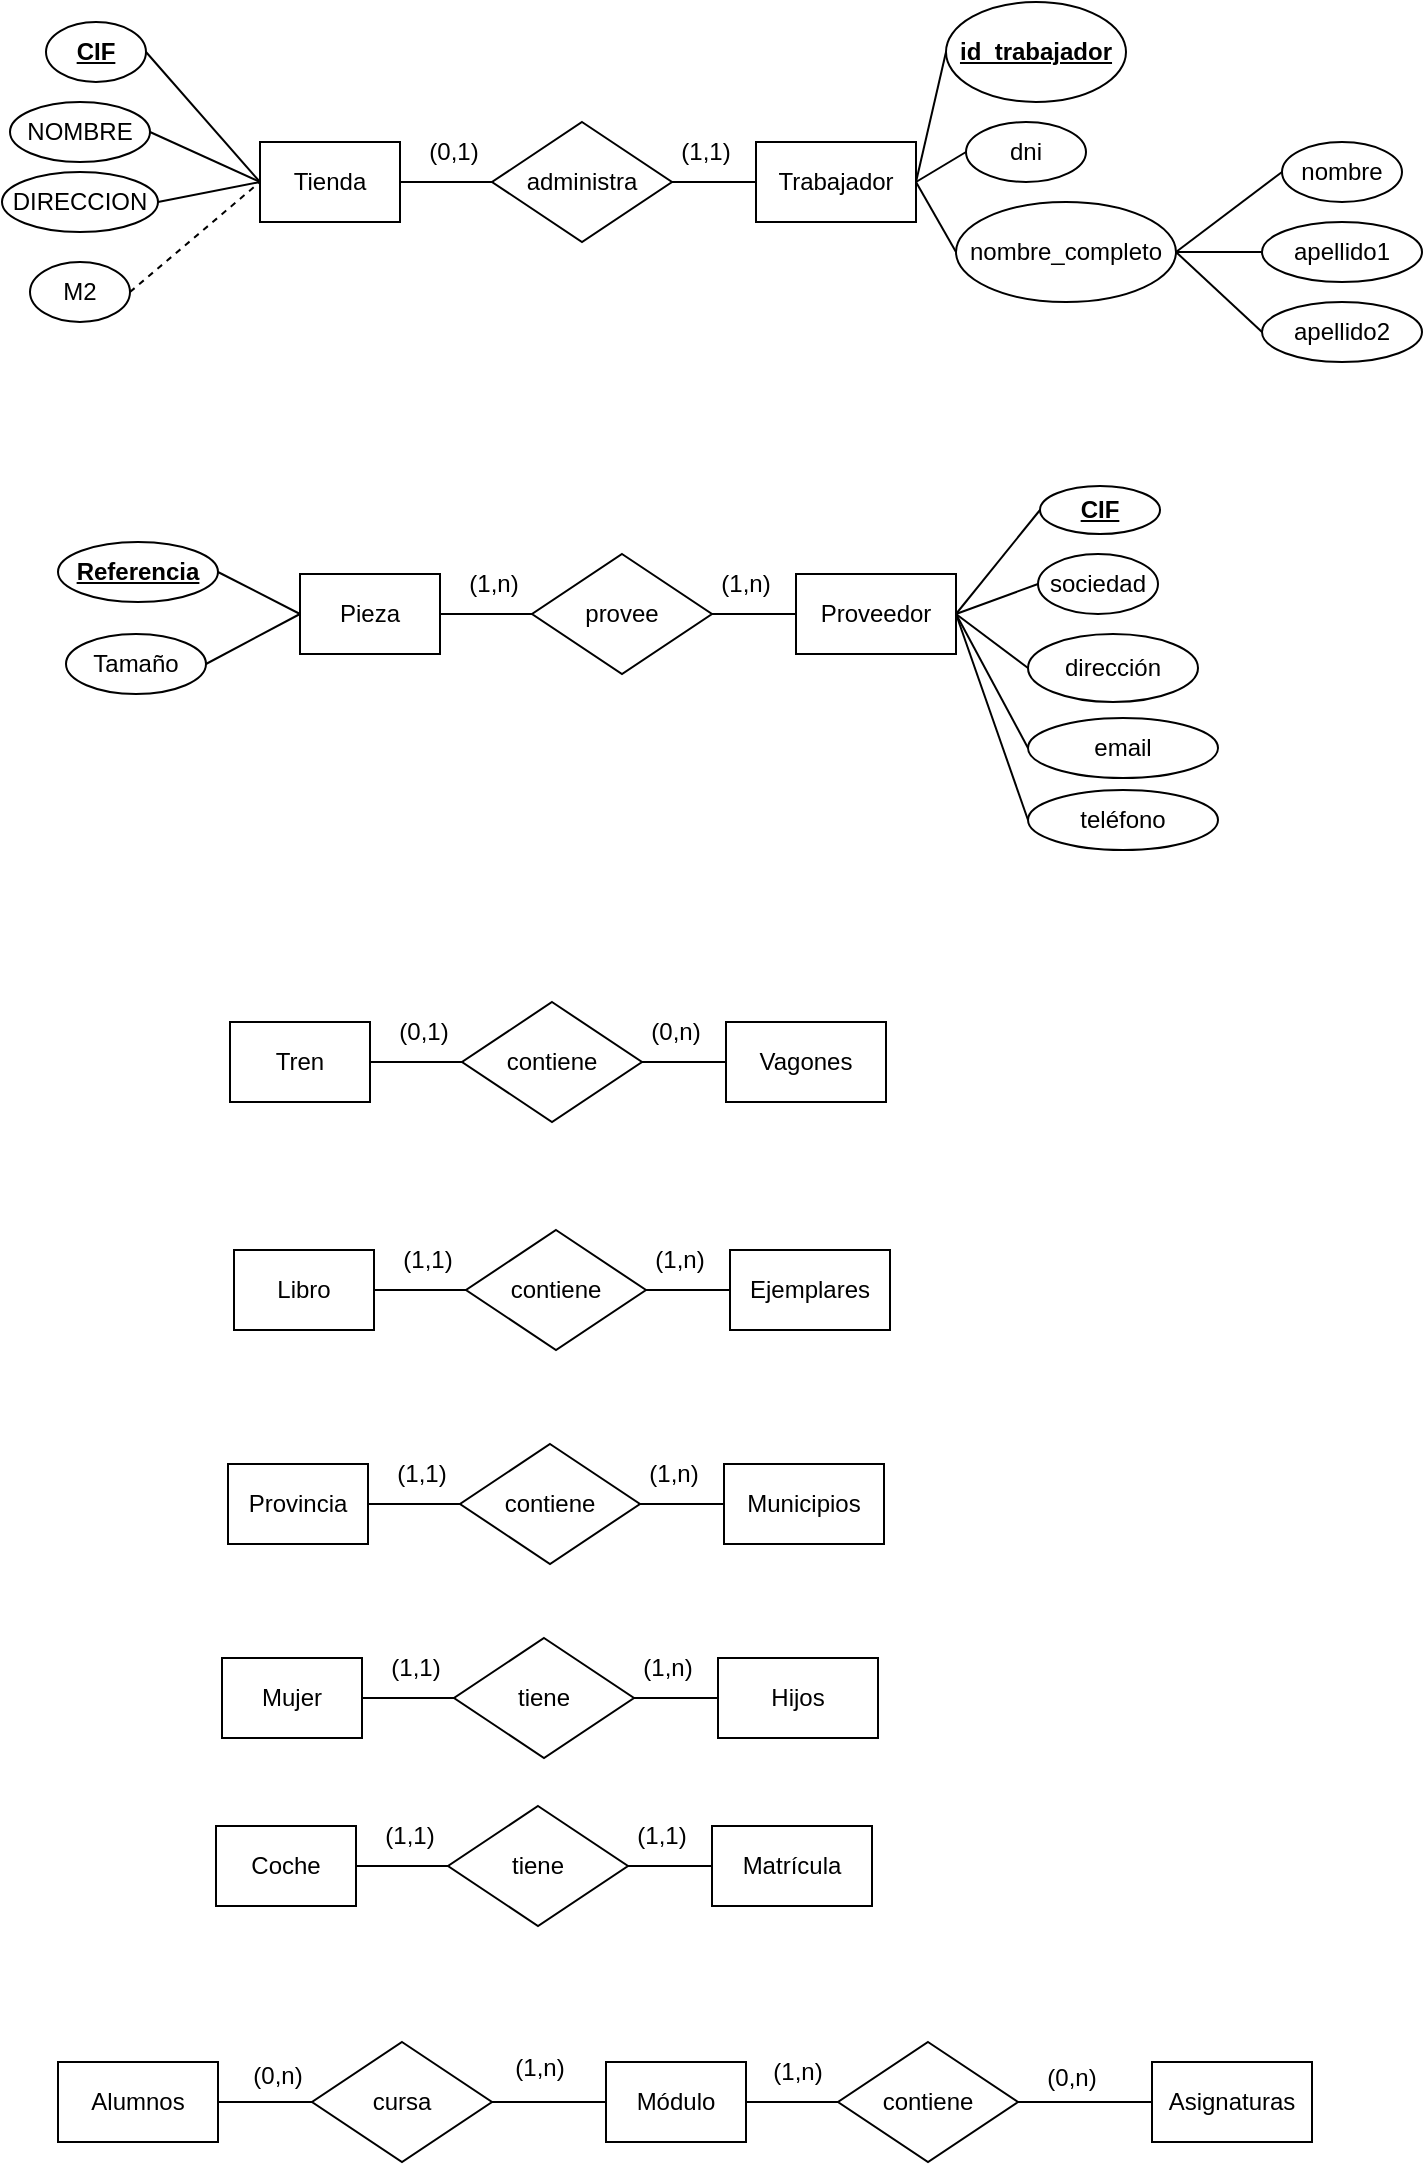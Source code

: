 <mxfile version="22.0.0" type="device">
  <diagram id="R2lEEEUBdFMjLlhIrx00" name="Page-1">
    <mxGraphModel dx="1114" dy="578" grid="1" gridSize="10" guides="1" tooltips="1" connect="1" arrows="1" fold="1" page="1" pageScale="1" pageWidth="850" pageHeight="1100" math="0" shadow="0" extFonts="Permanent Marker^https://fonts.googleapis.com/css?family=Permanent+Marker">
      <root>
        <mxCell id="0" />
        <mxCell id="1" parent="0" />
        <mxCell id="JfhGCYUX_9xSstBpgS0c-1" value="Tienda" style="rounded=0;whiteSpace=wrap;html=1;" parent="1" vertex="1">
          <mxGeometry x="177" y="140" width="70" height="40" as="geometry" />
        </mxCell>
        <mxCell id="JfhGCYUX_9xSstBpgS0c-2" value="Trabajador" style="rounded=0;whiteSpace=wrap;html=1;" parent="1" vertex="1">
          <mxGeometry x="425" y="140" width="80" height="40" as="geometry" />
        </mxCell>
        <mxCell id="JfhGCYUX_9xSstBpgS0c-3" value="administra" style="rhombus;whiteSpace=wrap;html=1;" parent="1" vertex="1">
          <mxGeometry x="293" y="130" width="90" height="60" as="geometry" />
        </mxCell>
        <mxCell id="JfhGCYUX_9xSstBpgS0c-4" value="&lt;u&gt;&lt;b&gt;id_trabajador&lt;/b&gt;&lt;/u&gt;" style="ellipse;whiteSpace=wrap;html=1;" parent="1" vertex="1">
          <mxGeometry x="520" y="70" width="90" height="50" as="geometry" />
        </mxCell>
        <mxCell id="JfhGCYUX_9xSstBpgS0c-5" value="dni" style="ellipse;whiteSpace=wrap;html=1;" parent="1" vertex="1">
          <mxGeometry x="530" y="130" width="60" height="30" as="geometry" />
        </mxCell>
        <mxCell id="JfhGCYUX_9xSstBpgS0c-6" value="nombre_completo" style="ellipse;whiteSpace=wrap;html=1;" parent="1" vertex="1">
          <mxGeometry x="525" y="170" width="110" height="50" as="geometry" />
        </mxCell>
        <mxCell id="JfhGCYUX_9xSstBpgS0c-7" value="nombre" style="ellipse;whiteSpace=wrap;html=1;" parent="1" vertex="1">
          <mxGeometry x="688" y="140" width="60" height="30" as="geometry" />
        </mxCell>
        <mxCell id="JfhGCYUX_9xSstBpgS0c-9" value="apellido1" style="ellipse;whiteSpace=wrap;html=1;" parent="1" vertex="1">
          <mxGeometry x="678" y="180" width="80" height="30" as="geometry" />
        </mxCell>
        <mxCell id="JfhGCYUX_9xSstBpgS0c-10" value="apellido2" style="ellipse;whiteSpace=wrap;html=1;" parent="1" vertex="1">
          <mxGeometry x="678" y="220" width="80" height="30" as="geometry" />
        </mxCell>
        <mxCell id="JfhGCYUX_9xSstBpgS0c-12" value="" style="endArrow=none;html=1;rounded=0;entryX=1;entryY=0.5;entryDx=0;entryDy=0;exitX=0;exitY=0.5;exitDx=0;exitDy=0;" parent="1" source="JfhGCYUX_9xSstBpgS0c-7" target="JfhGCYUX_9xSstBpgS0c-6" edge="1">
          <mxGeometry width="50" height="50" relative="1" as="geometry">
            <mxPoint x="575" y="330" as="sourcePoint" />
            <mxPoint x="625" y="280" as="targetPoint" />
          </mxGeometry>
        </mxCell>
        <mxCell id="JfhGCYUX_9xSstBpgS0c-13" value="" style="endArrow=none;html=1;rounded=0;entryX=1;entryY=0.5;entryDx=0;entryDy=0;exitX=0;exitY=0.5;exitDx=0;exitDy=0;" parent="1" source="JfhGCYUX_9xSstBpgS0c-9" target="JfhGCYUX_9xSstBpgS0c-6" edge="1">
          <mxGeometry width="50" height="50" relative="1" as="geometry">
            <mxPoint x="663" y="157" as="sourcePoint" />
            <mxPoint x="625" y="205" as="targetPoint" />
          </mxGeometry>
        </mxCell>
        <mxCell id="JfhGCYUX_9xSstBpgS0c-14" value="" style="endArrow=none;html=1;rounded=0;exitX=0;exitY=0.5;exitDx=0;exitDy=0;entryX=1;entryY=0.5;entryDx=0;entryDy=0;" parent="1" source="JfhGCYUX_9xSstBpgS0c-10" target="JfhGCYUX_9xSstBpgS0c-6" edge="1">
          <mxGeometry width="50" height="50" relative="1" as="geometry">
            <mxPoint x="673" y="167" as="sourcePoint" />
            <mxPoint x="615" y="200" as="targetPoint" />
          </mxGeometry>
        </mxCell>
        <mxCell id="JfhGCYUX_9xSstBpgS0c-15" value="" style="endArrow=none;html=1;rounded=0;exitX=1;exitY=0.5;exitDx=0;exitDy=0;entryX=0;entryY=0.5;entryDx=0;entryDy=0;" parent="1" source="JfhGCYUX_9xSstBpgS0c-2" target="JfhGCYUX_9xSstBpgS0c-4" edge="1">
          <mxGeometry width="50" height="50" relative="1" as="geometry">
            <mxPoint x="575" y="330" as="sourcePoint" />
            <mxPoint x="625" y="280" as="targetPoint" />
          </mxGeometry>
        </mxCell>
        <mxCell id="JfhGCYUX_9xSstBpgS0c-16" value="" style="endArrow=none;html=1;rounded=0;entryX=1;entryY=0.5;entryDx=0;entryDy=0;exitX=0;exitY=0.5;exitDx=0;exitDy=0;" parent="1" source="JfhGCYUX_9xSstBpgS0c-5" target="JfhGCYUX_9xSstBpgS0c-2" edge="1">
          <mxGeometry width="50" height="50" relative="1" as="geometry">
            <mxPoint x="683" y="177" as="sourcePoint" />
            <mxPoint x="645" y="225" as="targetPoint" />
          </mxGeometry>
        </mxCell>
        <mxCell id="JfhGCYUX_9xSstBpgS0c-17" value="" style="endArrow=none;html=1;rounded=0;entryX=1;entryY=0.5;entryDx=0;entryDy=0;exitX=0;exitY=0.5;exitDx=0;exitDy=0;" parent="1" source="JfhGCYUX_9xSstBpgS0c-6" target="JfhGCYUX_9xSstBpgS0c-2" edge="1">
          <mxGeometry width="50" height="50" relative="1" as="geometry">
            <mxPoint x="693" y="187" as="sourcePoint" />
            <mxPoint x="655" y="235" as="targetPoint" />
          </mxGeometry>
        </mxCell>
        <mxCell id="JfhGCYUX_9xSstBpgS0c-18" value="" style="endArrow=none;html=1;rounded=0;exitX=1;exitY=0.5;exitDx=0;exitDy=0;" parent="1" source="JfhGCYUX_9xSstBpgS0c-3" target="JfhGCYUX_9xSstBpgS0c-2" edge="1">
          <mxGeometry width="50" height="50" relative="1" as="geometry">
            <mxPoint x="575" y="330" as="sourcePoint" />
            <mxPoint x="625" y="280" as="targetPoint" />
          </mxGeometry>
        </mxCell>
        <mxCell id="JfhGCYUX_9xSstBpgS0c-19" value="" style="endArrow=none;html=1;rounded=0;entryX=1;entryY=0.5;entryDx=0;entryDy=0;exitX=0;exitY=0.5;exitDx=0;exitDy=0;" parent="1" source="JfhGCYUX_9xSstBpgS0c-3" target="JfhGCYUX_9xSstBpgS0c-1" edge="1">
          <mxGeometry width="50" height="50" relative="1" as="geometry">
            <mxPoint x="290" y="160" as="sourcePoint" />
            <mxPoint x="665" y="245" as="targetPoint" />
          </mxGeometry>
        </mxCell>
        <mxCell id="JfhGCYUX_9xSstBpgS0c-20" value="&lt;u&gt;&lt;b&gt;CIF&lt;/b&gt;&lt;/u&gt;" style="ellipse;whiteSpace=wrap;html=1;" parent="1" vertex="1">
          <mxGeometry x="70" y="80" width="50" height="30" as="geometry" />
        </mxCell>
        <mxCell id="JfhGCYUX_9xSstBpgS0c-21" value="NOMBRE" style="ellipse;whiteSpace=wrap;html=1;" parent="1" vertex="1">
          <mxGeometry x="52" y="120" width="70" height="30" as="geometry" />
        </mxCell>
        <mxCell id="JfhGCYUX_9xSstBpgS0c-22" value="DIRECCION" style="ellipse;whiteSpace=wrap;html=1;" parent="1" vertex="1">
          <mxGeometry x="48" y="155" width="78" height="30" as="geometry" />
        </mxCell>
        <mxCell id="JfhGCYUX_9xSstBpgS0c-23" value="M2" style="ellipse;whiteSpace=wrap;html=1;" parent="1" vertex="1">
          <mxGeometry x="62" y="200" width="50" height="30" as="geometry" />
        </mxCell>
        <mxCell id="JfhGCYUX_9xSstBpgS0c-24" value="" style="endArrow=none;html=1;rounded=0;entryX=1;entryY=0.5;entryDx=0;entryDy=0;exitX=0;exitY=0.5;exitDx=0;exitDy=0;" parent="1" source="JfhGCYUX_9xSstBpgS0c-1" target="JfhGCYUX_9xSstBpgS0c-20" edge="1">
          <mxGeometry width="50" height="50" relative="1" as="geometry">
            <mxPoint x="303" y="170" as="sourcePoint" />
            <mxPoint x="257" y="170" as="targetPoint" />
          </mxGeometry>
        </mxCell>
        <mxCell id="JfhGCYUX_9xSstBpgS0c-25" value="" style="endArrow=none;html=1;rounded=0;entryX=1;entryY=0.5;entryDx=0;entryDy=0;exitX=0;exitY=0.5;exitDx=0;exitDy=0;" parent="1" source="JfhGCYUX_9xSstBpgS0c-1" target="JfhGCYUX_9xSstBpgS0c-21" edge="1">
          <mxGeometry width="50" height="50" relative="1" as="geometry">
            <mxPoint x="150" y="190" as="sourcePoint" />
            <mxPoint x="130" y="105" as="targetPoint" />
          </mxGeometry>
        </mxCell>
        <mxCell id="JfhGCYUX_9xSstBpgS0c-26" value="" style="endArrow=none;html=1;rounded=0;entryX=1;entryY=0.5;entryDx=0;entryDy=0;exitX=0;exitY=0.5;exitDx=0;exitDy=0;" parent="1" source="JfhGCYUX_9xSstBpgS0c-1" target="JfhGCYUX_9xSstBpgS0c-22" edge="1">
          <mxGeometry width="50" height="50" relative="1" as="geometry">
            <mxPoint x="187" y="170" as="sourcePoint" />
            <mxPoint x="132" y="145" as="targetPoint" />
          </mxGeometry>
        </mxCell>
        <mxCell id="JfhGCYUX_9xSstBpgS0c-28" value="(1,1)" style="text;html=1;strokeColor=none;fillColor=none;align=center;verticalAlign=middle;whiteSpace=wrap;rounded=0;" parent="1" vertex="1">
          <mxGeometry x="370" y="130" width="60" height="30" as="geometry" />
        </mxCell>
        <mxCell id="JfhGCYUX_9xSstBpgS0c-29" value="(0,1)" style="text;html=1;strokeColor=none;fillColor=none;align=center;verticalAlign=middle;whiteSpace=wrap;rounded=0;" parent="1" vertex="1">
          <mxGeometry x="244" y="130" width="60" height="30" as="geometry" />
        </mxCell>
        <mxCell id="JfhGCYUX_9xSstBpgS0c-30" value="" style="endArrow=none;dashed=1;html=1;rounded=0;exitX=1;exitY=0.5;exitDx=0;exitDy=0;entryX=0;entryY=0.5;entryDx=0;entryDy=0;" parent="1" source="JfhGCYUX_9xSstBpgS0c-23" target="JfhGCYUX_9xSstBpgS0c-1" edge="1">
          <mxGeometry width="50" height="50" relative="1" as="geometry">
            <mxPoint x="400" y="330" as="sourcePoint" />
            <mxPoint x="450" y="280" as="targetPoint" />
          </mxGeometry>
        </mxCell>
        <mxCell id="JfhGCYUX_9xSstBpgS0c-83" value="Pieza" style="rounded=0;whiteSpace=wrap;html=1;" parent="1" vertex="1">
          <mxGeometry x="197" y="356" width="70" height="40" as="geometry" />
        </mxCell>
        <mxCell id="JfhGCYUX_9xSstBpgS0c-84" value="Proveedor" style="rounded=0;whiteSpace=wrap;html=1;" parent="1" vertex="1">
          <mxGeometry x="445" y="356" width="80" height="40" as="geometry" />
        </mxCell>
        <mxCell id="JfhGCYUX_9xSstBpgS0c-85" value="provee" style="rhombus;whiteSpace=wrap;html=1;" parent="1" vertex="1">
          <mxGeometry x="313" y="346" width="90" height="60" as="geometry" />
        </mxCell>
        <mxCell id="JfhGCYUX_9xSstBpgS0c-86" value="&lt;u&gt;&lt;b&gt;CIF&lt;/b&gt;&lt;/u&gt;" style="ellipse;whiteSpace=wrap;html=1;" parent="1" vertex="1">
          <mxGeometry x="567" y="312" width="60" height="24" as="geometry" />
        </mxCell>
        <mxCell id="JfhGCYUX_9xSstBpgS0c-87" value="sociedad" style="ellipse;whiteSpace=wrap;html=1;" parent="1" vertex="1">
          <mxGeometry x="566" y="346" width="60" height="30" as="geometry" />
        </mxCell>
        <mxCell id="JfhGCYUX_9xSstBpgS0c-88" value="dirección" style="ellipse;whiteSpace=wrap;html=1;" parent="1" vertex="1">
          <mxGeometry x="561" y="386" width="85" height="34" as="geometry" />
        </mxCell>
        <mxCell id="JfhGCYUX_9xSstBpgS0c-95" value="" style="endArrow=none;html=1;rounded=0;exitX=1;exitY=0.5;exitDx=0;exitDy=0;entryX=0;entryY=0.5;entryDx=0;entryDy=0;" parent="1" source="JfhGCYUX_9xSstBpgS0c-84" target="JfhGCYUX_9xSstBpgS0c-86" edge="1">
          <mxGeometry width="50" height="50" relative="1" as="geometry">
            <mxPoint x="595" y="546" as="sourcePoint" />
            <mxPoint x="645" y="496" as="targetPoint" />
          </mxGeometry>
        </mxCell>
        <mxCell id="JfhGCYUX_9xSstBpgS0c-96" value="" style="endArrow=none;html=1;rounded=0;entryX=1;entryY=0.5;entryDx=0;entryDy=0;exitX=0;exitY=0.5;exitDx=0;exitDy=0;" parent="1" source="JfhGCYUX_9xSstBpgS0c-87" target="JfhGCYUX_9xSstBpgS0c-84" edge="1">
          <mxGeometry width="50" height="50" relative="1" as="geometry">
            <mxPoint x="703" y="393" as="sourcePoint" />
            <mxPoint x="665" y="441" as="targetPoint" />
          </mxGeometry>
        </mxCell>
        <mxCell id="JfhGCYUX_9xSstBpgS0c-97" value="" style="endArrow=none;html=1;rounded=0;entryX=1;entryY=0.5;entryDx=0;entryDy=0;exitX=0;exitY=0.5;exitDx=0;exitDy=0;" parent="1" source="JfhGCYUX_9xSstBpgS0c-88" target="JfhGCYUX_9xSstBpgS0c-84" edge="1">
          <mxGeometry width="50" height="50" relative="1" as="geometry">
            <mxPoint x="713" y="403" as="sourcePoint" />
            <mxPoint x="675" y="451" as="targetPoint" />
          </mxGeometry>
        </mxCell>
        <mxCell id="JfhGCYUX_9xSstBpgS0c-98" value="" style="endArrow=none;html=1;rounded=0;exitX=1;exitY=0.5;exitDx=0;exitDy=0;" parent="1" source="JfhGCYUX_9xSstBpgS0c-85" target="JfhGCYUX_9xSstBpgS0c-84" edge="1">
          <mxGeometry width="50" height="50" relative="1" as="geometry">
            <mxPoint x="595" y="546" as="sourcePoint" />
            <mxPoint x="645" y="496" as="targetPoint" />
          </mxGeometry>
        </mxCell>
        <mxCell id="JfhGCYUX_9xSstBpgS0c-99" value="" style="endArrow=none;html=1;rounded=0;entryX=1;entryY=0.5;entryDx=0;entryDy=0;exitX=0;exitY=0.5;exitDx=0;exitDy=0;" parent="1" source="JfhGCYUX_9xSstBpgS0c-85" target="JfhGCYUX_9xSstBpgS0c-83" edge="1">
          <mxGeometry width="50" height="50" relative="1" as="geometry">
            <mxPoint x="310" y="376" as="sourcePoint" />
            <mxPoint x="685" y="461" as="targetPoint" />
          </mxGeometry>
        </mxCell>
        <mxCell id="JfhGCYUX_9xSstBpgS0c-100" value="&lt;u&gt;&lt;b&gt;Referencia&lt;/b&gt;&lt;/u&gt;" style="ellipse;whiteSpace=wrap;html=1;" parent="1" vertex="1">
          <mxGeometry x="76" y="340" width="80" height="30" as="geometry" />
        </mxCell>
        <mxCell id="JfhGCYUX_9xSstBpgS0c-101" value="Tamaño" style="ellipse;whiteSpace=wrap;html=1;" parent="1" vertex="1">
          <mxGeometry x="80" y="386" width="70" height="30" as="geometry" />
        </mxCell>
        <mxCell id="JfhGCYUX_9xSstBpgS0c-104" value="" style="endArrow=none;html=1;rounded=0;entryX=1;entryY=0.5;entryDx=0;entryDy=0;exitX=0;exitY=0.5;exitDx=0;exitDy=0;" parent="1" source="JfhGCYUX_9xSstBpgS0c-83" target="JfhGCYUX_9xSstBpgS0c-100" edge="1">
          <mxGeometry width="50" height="50" relative="1" as="geometry">
            <mxPoint x="323" y="386" as="sourcePoint" />
            <mxPoint x="277" y="386" as="targetPoint" />
          </mxGeometry>
        </mxCell>
        <mxCell id="JfhGCYUX_9xSstBpgS0c-105" value="" style="endArrow=none;html=1;rounded=0;entryX=1;entryY=0.5;entryDx=0;entryDy=0;exitX=0;exitY=0.5;exitDx=0;exitDy=0;" parent="1" source="JfhGCYUX_9xSstBpgS0c-83" target="JfhGCYUX_9xSstBpgS0c-101" edge="1">
          <mxGeometry width="50" height="50" relative="1" as="geometry">
            <mxPoint x="170" y="406" as="sourcePoint" />
            <mxPoint x="150" y="321" as="targetPoint" />
          </mxGeometry>
        </mxCell>
        <mxCell id="JfhGCYUX_9xSstBpgS0c-107" value="(1,n)" style="text;html=1;strokeColor=none;fillColor=none;align=center;verticalAlign=middle;whiteSpace=wrap;rounded=0;" parent="1" vertex="1">
          <mxGeometry x="390" y="346" width="60" height="30" as="geometry" />
        </mxCell>
        <mxCell id="JfhGCYUX_9xSstBpgS0c-108" value="(1,n)" style="text;html=1;strokeColor=none;fillColor=none;align=center;verticalAlign=middle;whiteSpace=wrap;rounded=0;" parent="1" vertex="1">
          <mxGeometry x="264" y="346" width="60" height="30" as="geometry" />
        </mxCell>
        <mxCell id="JfhGCYUX_9xSstBpgS0c-110" value="email" style="ellipse;whiteSpace=wrap;html=1;" parent="1" vertex="1">
          <mxGeometry x="561" y="428" width="95" height="30" as="geometry" />
        </mxCell>
        <mxCell id="JfhGCYUX_9xSstBpgS0c-111" value="teléfono" style="ellipse;whiteSpace=wrap;html=1;" parent="1" vertex="1">
          <mxGeometry x="561" y="464" width="95" height="30" as="geometry" />
        </mxCell>
        <mxCell id="JfhGCYUX_9xSstBpgS0c-112" value="" style="endArrow=none;html=1;rounded=0;entryX=1;entryY=0.5;entryDx=0;entryDy=0;exitX=0;exitY=0.5;exitDx=0;exitDy=0;" parent="1" source="JfhGCYUX_9xSstBpgS0c-110" target="JfhGCYUX_9xSstBpgS0c-84" edge="1">
          <mxGeometry width="50" height="50" relative="1" as="geometry">
            <mxPoint x="555" y="421" as="sourcePoint" />
            <mxPoint x="535" y="386" as="targetPoint" />
          </mxGeometry>
        </mxCell>
        <mxCell id="JfhGCYUX_9xSstBpgS0c-114" value="" style="endArrow=none;html=1;rounded=0;entryX=1;entryY=0.5;entryDx=0;entryDy=0;exitX=0;exitY=0.5;exitDx=0;exitDy=0;" parent="1" source="JfhGCYUX_9xSstBpgS0c-111" target="JfhGCYUX_9xSstBpgS0c-84" edge="1">
          <mxGeometry width="50" height="50" relative="1" as="geometry">
            <mxPoint x="555" y="485" as="sourcePoint" />
            <mxPoint x="535" y="386" as="targetPoint" />
          </mxGeometry>
        </mxCell>
        <mxCell id="JfhGCYUX_9xSstBpgS0c-117" value="Tren" style="rounded=0;whiteSpace=wrap;html=1;" parent="1" vertex="1">
          <mxGeometry x="162" y="580" width="70" height="40" as="geometry" />
        </mxCell>
        <mxCell id="JfhGCYUX_9xSstBpgS0c-118" value="Vagones" style="rounded=0;whiteSpace=wrap;html=1;" parent="1" vertex="1">
          <mxGeometry x="410" y="580" width="80" height="40" as="geometry" />
        </mxCell>
        <mxCell id="JfhGCYUX_9xSstBpgS0c-119" value="contiene" style="rhombus;whiteSpace=wrap;html=1;" parent="1" vertex="1">
          <mxGeometry x="278" y="570" width="90" height="60" as="geometry" />
        </mxCell>
        <mxCell id="JfhGCYUX_9xSstBpgS0c-126" value="" style="endArrow=none;html=1;rounded=0;exitX=1;exitY=0.5;exitDx=0;exitDy=0;" parent="1" source="JfhGCYUX_9xSstBpgS0c-119" target="JfhGCYUX_9xSstBpgS0c-118" edge="1">
          <mxGeometry width="50" height="50" relative="1" as="geometry">
            <mxPoint x="560" y="770" as="sourcePoint" />
            <mxPoint x="610" y="720" as="targetPoint" />
          </mxGeometry>
        </mxCell>
        <mxCell id="JfhGCYUX_9xSstBpgS0c-127" value="" style="endArrow=none;html=1;rounded=0;entryX=1;entryY=0.5;entryDx=0;entryDy=0;exitX=0;exitY=0.5;exitDx=0;exitDy=0;" parent="1" source="JfhGCYUX_9xSstBpgS0c-119" target="JfhGCYUX_9xSstBpgS0c-117" edge="1">
          <mxGeometry width="50" height="50" relative="1" as="geometry">
            <mxPoint x="275" y="600" as="sourcePoint" />
            <mxPoint x="650" y="685" as="targetPoint" />
          </mxGeometry>
        </mxCell>
        <mxCell id="JfhGCYUX_9xSstBpgS0c-132" value="(0,n)" style="text;html=1;strokeColor=none;fillColor=none;align=center;verticalAlign=middle;whiteSpace=wrap;rounded=0;" parent="1" vertex="1">
          <mxGeometry x="355" y="570" width="60" height="30" as="geometry" />
        </mxCell>
        <mxCell id="JfhGCYUX_9xSstBpgS0c-133" value="(0,1)" style="text;html=1;strokeColor=none;fillColor=none;align=center;verticalAlign=middle;whiteSpace=wrap;rounded=0;" parent="1" vertex="1">
          <mxGeometry x="229" y="570" width="60" height="30" as="geometry" />
        </mxCell>
        <mxCell id="JfhGCYUX_9xSstBpgS0c-145" value="Libro" style="rounded=0;whiteSpace=wrap;html=1;" parent="1" vertex="1">
          <mxGeometry x="164" y="694" width="70" height="40" as="geometry" />
        </mxCell>
        <mxCell id="JfhGCYUX_9xSstBpgS0c-146" value="Ejemplares" style="rounded=0;whiteSpace=wrap;html=1;" parent="1" vertex="1">
          <mxGeometry x="412" y="694" width="80" height="40" as="geometry" />
        </mxCell>
        <mxCell id="JfhGCYUX_9xSstBpgS0c-147" value="contiene" style="rhombus;whiteSpace=wrap;html=1;" parent="1" vertex="1">
          <mxGeometry x="280" y="684" width="90" height="60" as="geometry" />
        </mxCell>
        <mxCell id="JfhGCYUX_9xSstBpgS0c-148" value="" style="endArrow=none;html=1;rounded=0;exitX=1;exitY=0.5;exitDx=0;exitDy=0;" parent="1" source="JfhGCYUX_9xSstBpgS0c-147" target="JfhGCYUX_9xSstBpgS0c-146" edge="1">
          <mxGeometry width="50" height="50" relative="1" as="geometry">
            <mxPoint x="562" y="884" as="sourcePoint" />
            <mxPoint x="612" y="834" as="targetPoint" />
          </mxGeometry>
        </mxCell>
        <mxCell id="JfhGCYUX_9xSstBpgS0c-149" value="" style="endArrow=none;html=1;rounded=0;entryX=1;entryY=0.5;entryDx=0;entryDy=0;exitX=0;exitY=0.5;exitDx=0;exitDy=0;" parent="1" source="JfhGCYUX_9xSstBpgS0c-147" target="JfhGCYUX_9xSstBpgS0c-145" edge="1">
          <mxGeometry width="50" height="50" relative="1" as="geometry">
            <mxPoint x="277" y="714" as="sourcePoint" />
            <mxPoint x="652" y="799" as="targetPoint" />
          </mxGeometry>
        </mxCell>
        <mxCell id="JfhGCYUX_9xSstBpgS0c-150" value="(1,n)" style="text;html=1;strokeColor=none;fillColor=none;align=center;verticalAlign=middle;whiteSpace=wrap;rounded=0;" parent="1" vertex="1">
          <mxGeometry x="357" y="684" width="60" height="30" as="geometry" />
        </mxCell>
        <mxCell id="JfhGCYUX_9xSstBpgS0c-151" value="(1,1)" style="text;html=1;strokeColor=none;fillColor=none;align=center;verticalAlign=middle;whiteSpace=wrap;rounded=0;" parent="1" vertex="1">
          <mxGeometry x="231" y="684" width="60" height="30" as="geometry" />
        </mxCell>
        <mxCell id="JfhGCYUX_9xSstBpgS0c-152" value="Provincia" style="rounded=0;whiteSpace=wrap;html=1;" parent="1" vertex="1">
          <mxGeometry x="161" y="801" width="70" height="40" as="geometry" />
        </mxCell>
        <mxCell id="JfhGCYUX_9xSstBpgS0c-153" value="Municipios" style="rounded=0;whiteSpace=wrap;html=1;" parent="1" vertex="1">
          <mxGeometry x="409" y="801" width="80" height="40" as="geometry" />
        </mxCell>
        <mxCell id="JfhGCYUX_9xSstBpgS0c-154" value="contiene" style="rhombus;whiteSpace=wrap;html=1;" parent="1" vertex="1">
          <mxGeometry x="277" y="791" width="90" height="60" as="geometry" />
        </mxCell>
        <mxCell id="JfhGCYUX_9xSstBpgS0c-155" value="" style="endArrow=none;html=1;rounded=0;exitX=1;exitY=0.5;exitDx=0;exitDy=0;" parent="1" source="JfhGCYUX_9xSstBpgS0c-154" target="JfhGCYUX_9xSstBpgS0c-153" edge="1">
          <mxGeometry width="50" height="50" relative="1" as="geometry">
            <mxPoint x="559" y="991" as="sourcePoint" />
            <mxPoint x="609" y="941" as="targetPoint" />
          </mxGeometry>
        </mxCell>
        <mxCell id="JfhGCYUX_9xSstBpgS0c-156" value="" style="endArrow=none;html=1;rounded=0;entryX=1;entryY=0.5;entryDx=0;entryDy=0;exitX=0;exitY=0.5;exitDx=0;exitDy=0;" parent="1" source="JfhGCYUX_9xSstBpgS0c-154" target="JfhGCYUX_9xSstBpgS0c-152" edge="1">
          <mxGeometry width="50" height="50" relative="1" as="geometry">
            <mxPoint x="274" y="821" as="sourcePoint" />
            <mxPoint x="649" y="906" as="targetPoint" />
          </mxGeometry>
        </mxCell>
        <mxCell id="JfhGCYUX_9xSstBpgS0c-157" value="(1,n)" style="text;html=1;strokeColor=none;fillColor=none;align=center;verticalAlign=middle;whiteSpace=wrap;rounded=0;" parent="1" vertex="1">
          <mxGeometry x="354" y="791" width="60" height="30" as="geometry" />
        </mxCell>
        <mxCell id="JfhGCYUX_9xSstBpgS0c-158" value="(1,1)" style="text;html=1;strokeColor=none;fillColor=none;align=center;verticalAlign=middle;whiteSpace=wrap;rounded=0;" parent="1" vertex="1">
          <mxGeometry x="228" y="791" width="60" height="30" as="geometry" />
        </mxCell>
        <mxCell id="JfhGCYUX_9xSstBpgS0c-159" value="Mujer" style="rounded=0;whiteSpace=wrap;html=1;" parent="1" vertex="1">
          <mxGeometry x="158" y="898" width="70" height="40" as="geometry" />
        </mxCell>
        <mxCell id="JfhGCYUX_9xSstBpgS0c-160" value="Hijos" style="rounded=0;whiteSpace=wrap;html=1;" parent="1" vertex="1">
          <mxGeometry x="406" y="898" width="80" height="40" as="geometry" />
        </mxCell>
        <mxCell id="JfhGCYUX_9xSstBpgS0c-161" value="tiene" style="rhombus;whiteSpace=wrap;html=1;" parent="1" vertex="1">
          <mxGeometry x="274" y="888" width="90" height="60" as="geometry" />
        </mxCell>
        <mxCell id="JfhGCYUX_9xSstBpgS0c-162" value="" style="endArrow=none;html=1;rounded=0;exitX=1;exitY=0.5;exitDx=0;exitDy=0;" parent="1" source="JfhGCYUX_9xSstBpgS0c-161" target="JfhGCYUX_9xSstBpgS0c-160" edge="1">
          <mxGeometry width="50" height="50" relative="1" as="geometry">
            <mxPoint x="556" y="1088" as="sourcePoint" />
            <mxPoint x="606" y="1038" as="targetPoint" />
          </mxGeometry>
        </mxCell>
        <mxCell id="JfhGCYUX_9xSstBpgS0c-163" value="" style="endArrow=none;html=1;rounded=0;entryX=1;entryY=0.5;entryDx=0;entryDy=0;exitX=0;exitY=0.5;exitDx=0;exitDy=0;" parent="1" source="JfhGCYUX_9xSstBpgS0c-161" target="JfhGCYUX_9xSstBpgS0c-159" edge="1">
          <mxGeometry width="50" height="50" relative="1" as="geometry">
            <mxPoint x="271" y="918" as="sourcePoint" />
            <mxPoint x="646" y="1003" as="targetPoint" />
          </mxGeometry>
        </mxCell>
        <mxCell id="JfhGCYUX_9xSstBpgS0c-164" value="(1,n)" style="text;html=1;strokeColor=none;fillColor=none;align=center;verticalAlign=middle;whiteSpace=wrap;rounded=0;" parent="1" vertex="1">
          <mxGeometry x="351" y="888" width="60" height="30" as="geometry" />
        </mxCell>
        <mxCell id="JfhGCYUX_9xSstBpgS0c-165" value="(1,1)" style="text;html=1;strokeColor=none;fillColor=none;align=center;verticalAlign=middle;whiteSpace=wrap;rounded=0;" parent="1" vertex="1">
          <mxGeometry x="225" y="888" width="60" height="30" as="geometry" />
        </mxCell>
        <mxCell id="JfhGCYUX_9xSstBpgS0c-166" value="Coche" style="rounded=0;whiteSpace=wrap;html=1;" parent="1" vertex="1">
          <mxGeometry x="155" y="982" width="70" height="40" as="geometry" />
        </mxCell>
        <mxCell id="JfhGCYUX_9xSstBpgS0c-167" value="Matrícula" style="rounded=0;whiteSpace=wrap;html=1;" parent="1" vertex="1">
          <mxGeometry x="403" y="982" width="80" height="40" as="geometry" />
        </mxCell>
        <mxCell id="JfhGCYUX_9xSstBpgS0c-168" value="tiene" style="rhombus;whiteSpace=wrap;html=1;" parent="1" vertex="1">
          <mxGeometry x="271" y="972" width="90" height="60" as="geometry" />
        </mxCell>
        <mxCell id="JfhGCYUX_9xSstBpgS0c-169" value="" style="endArrow=none;html=1;rounded=0;exitX=1;exitY=0.5;exitDx=0;exitDy=0;" parent="1" source="JfhGCYUX_9xSstBpgS0c-168" target="JfhGCYUX_9xSstBpgS0c-167" edge="1">
          <mxGeometry width="50" height="50" relative="1" as="geometry">
            <mxPoint x="553" y="1172" as="sourcePoint" />
            <mxPoint x="603" y="1122" as="targetPoint" />
          </mxGeometry>
        </mxCell>
        <mxCell id="JfhGCYUX_9xSstBpgS0c-170" value="" style="endArrow=none;html=1;rounded=0;entryX=1;entryY=0.5;entryDx=0;entryDy=0;exitX=0;exitY=0.5;exitDx=0;exitDy=0;" parent="1" source="JfhGCYUX_9xSstBpgS0c-168" target="JfhGCYUX_9xSstBpgS0c-166" edge="1">
          <mxGeometry width="50" height="50" relative="1" as="geometry">
            <mxPoint x="268" y="1002" as="sourcePoint" />
            <mxPoint x="643" y="1087" as="targetPoint" />
          </mxGeometry>
        </mxCell>
        <mxCell id="JfhGCYUX_9xSstBpgS0c-171" value="(1,1)" style="text;html=1;strokeColor=none;fillColor=none;align=center;verticalAlign=middle;whiteSpace=wrap;rounded=0;" parent="1" vertex="1">
          <mxGeometry x="348" y="972" width="60" height="30" as="geometry" />
        </mxCell>
        <mxCell id="JfhGCYUX_9xSstBpgS0c-172" value="(1,1)" style="text;html=1;strokeColor=none;fillColor=none;align=center;verticalAlign=middle;whiteSpace=wrap;rounded=0;" parent="1" vertex="1">
          <mxGeometry x="222" y="972" width="60" height="30" as="geometry" />
        </mxCell>
        <mxCell id="JfhGCYUX_9xSstBpgS0c-173" value="Módulo" style="rounded=0;whiteSpace=wrap;html=1;" parent="1" vertex="1">
          <mxGeometry x="350" y="1100" width="70" height="40" as="geometry" />
        </mxCell>
        <mxCell id="JfhGCYUX_9xSstBpgS0c-174" value="Alumnos" style="rounded=0;whiteSpace=wrap;html=1;" parent="1" vertex="1">
          <mxGeometry x="76" y="1100" width="80" height="40" as="geometry" />
        </mxCell>
        <mxCell id="JfhGCYUX_9xSstBpgS0c-175" value="cursa" style="rhombus;whiteSpace=wrap;html=1;" parent="1" vertex="1">
          <mxGeometry x="203" y="1090" width="90" height="60" as="geometry" />
        </mxCell>
        <mxCell id="JfhGCYUX_9xSstBpgS0c-179" value="(1,n)" style="text;html=1;strokeColor=none;fillColor=none;align=center;verticalAlign=middle;whiteSpace=wrap;rounded=0;" parent="1" vertex="1">
          <mxGeometry x="416" y="1090" width="60" height="30" as="geometry" />
        </mxCell>
        <mxCell id="JfhGCYUX_9xSstBpgS0c-180" value="" style="endArrow=none;html=1;rounded=0;entryX=1;entryY=0.5;entryDx=0;entryDy=0;exitX=0;exitY=0.5;exitDx=0;exitDy=0;" parent="1" source="JfhGCYUX_9xSstBpgS0c-181" target="JfhGCYUX_9xSstBpgS0c-186" edge="1">
          <mxGeometry width="50" height="50" relative="1" as="geometry">
            <mxPoint x="256" y="1230" as="sourcePoint" />
            <mxPoint x="516" y="1150" as="targetPoint" />
          </mxGeometry>
        </mxCell>
        <mxCell id="JfhGCYUX_9xSstBpgS0c-181" value="Asignaturas" style="rounded=0;whiteSpace=wrap;html=1;" parent="1" vertex="1">
          <mxGeometry x="623" y="1100" width="80" height="40" as="geometry" />
        </mxCell>
        <mxCell id="JfhGCYUX_9xSstBpgS0c-186" value="contiene" style="rhombus;whiteSpace=wrap;html=1;" parent="1" vertex="1">
          <mxGeometry x="466" y="1090" width="90" height="60" as="geometry" />
        </mxCell>
        <mxCell id="JfhGCYUX_9xSstBpgS0c-187" value="" style="endArrow=none;html=1;rounded=0;entryX=0;entryY=0.5;entryDx=0;entryDy=0;exitX=1;exitY=0.5;exitDx=0;exitDy=0;" parent="1" source="JfhGCYUX_9xSstBpgS0c-173" target="JfhGCYUX_9xSstBpgS0c-186" edge="1">
          <mxGeometry width="50" height="50" relative="1" as="geometry">
            <mxPoint x="386" y="1120" as="sourcePoint" />
            <mxPoint x="276" y="1115" as="targetPoint" />
          </mxGeometry>
        </mxCell>
        <mxCell id="JfhGCYUX_9xSstBpgS0c-189" value="(1,n)" style="text;html=1;strokeColor=none;fillColor=none;align=center;verticalAlign=middle;whiteSpace=wrap;rounded=0;" parent="1" vertex="1">
          <mxGeometry x="287" y="1088" width="60" height="30" as="geometry" />
        </mxCell>
        <mxCell id="JfhGCYUX_9xSstBpgS0c-191" value="(0,n)" style="text;html=1;strokeColor=none;fillColor=none;align=center;verticalAlign=middle;whiteSpace=wrap;rounded=0;" parent="1" vertex="1">
          <mxGeometry x="156" y="1092" width="60" height="30" as="geometry" />
        </mxCell>
        <mxCell id="KmrXDwveEZ66RmmPSqkQ-3" value="" style="endArrow=none;html=1;rounded=0;exitX=1;exitY=0.5;exitDx=0;exitDy=0;" edge="1" parent="1" source="JfhGCYUX_9xSstBpgS0c-174" target="JfhGCYUX_9xSstBpgS0c-175">
          <mxGeometry width="50" height="50" relative="1" as="geometry">
            <mxPoint x="520" y="1030" as="sourcePoint" />
            <mxPoint x="570" y="980" as="targetPoint" />
          </mxGeometry>
        </mxCell>
        <mxCell id="KmrXDwveEZ66RmmPSqkQ-4" value="" style="endArrow=none;html=1;rounded=0;exitX=1;exitY=0.5;exitDx=0;exitDy=0;entryX=0;entryY=0.5;entryDx=0;entryDy=0;" edge="1" parent="1" source="JfhGCYUX_9xSstBpgS0c-175" target="JfhGCYUX_9xSstBpgS0c-173">
          <mxGeometry width="50" height="50" relative="1" as="geometry">
            <mxPoint x="166" y="1130" as="sourcePoint" />
            <mxPoint x="213" y="1130" as="targetPoint" />
          </mxGeometry>
        </mxCell>
        <mxCell id="KmrXDwveEZ66RmmPSqkQ-5" value="(0,n)" style="text;html=1;strokeColor=none;fillColor=none;align=center;verticalAlign=middle;whiteSpace=wrap;rounded=0;" vertex="1" parent="1">
          <mxGeometry x="553" y="1093" width="60" height="30" as="geometry" />
        </mxCell>
      </root>
    </mxGraphModel>
  </diagram>
</mxfile>
